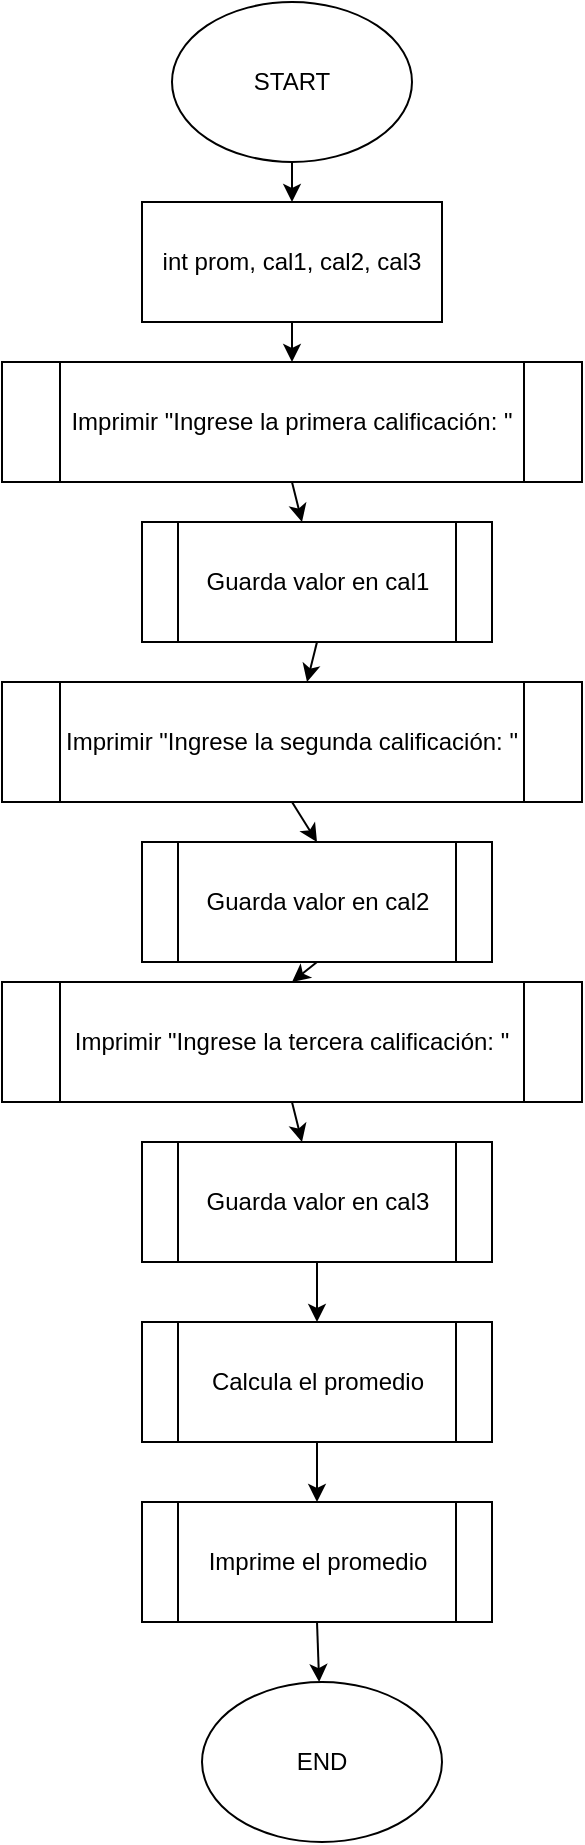 <mxfile>
    <diagram id="vNsgpQoq-vldmqDz2cmZ" name="Página-1">
        <mxGraphModel dx="1271" dy="904" grid="1" gridSize="10" guides="1" tooltips="1" connect="1" arrows="1" fold="1" page="1" pageScale="1" pageWidth="827" pageHeight="1169" math="0" shadow="0">
            <root>
                <mxCell id="0"/>
                <mxCell id="1" parent="0"/>
                <mxCell id="13" style="edgeStyle=none;html=1;exitX=0.5;exitY=1;exitDx=0;exitDy=0;entryX=0.5;entryY=0;entryDx=0;entryDy=0;" edge="1" parent="1" source="2" target="3">
                    <mxGeometry relative="1" as="geometry"/>
                </mxCell>
                <mxCell id="2" value="START" style="ellipse;whiteSpace=wrap;html=1;" vertex="1" parent="1">
                    <mxGeometry x="125" y="50" width="120" height="80" as="geometry"/>
                </mxCell>
                <mxCell id="14" style="edgeStyle=none;html=1;exitX=0.5;exitY=1;exitDx=0;exitDy=0;" edge="1" parent="1" source="3" target="4">
                    <mxGeometry relative="1" as="geometry"/>
                </mxCell>
                <mxCell id="3" value="int prom, cal1, cal2, cal3" style="rounded=0;whiteSpace=wrap;html=1;" vertex="1" parent="1">
                    <mxGeometry x="110" y="150" width="150" height="60" as="geometry"/>
                </mxCell>
                <mxCell id="15" style="edgeStyle=none;html=1;exitX=0.5;exitY=1;exitDx=0;exitDy=0;" edge="1" parent="1" source="4" target="7">
                    <mxGeometry relative="1" as="geometry"/>
                </mxCell>
                <mxCell id="4" value="Imprimir &quot;Ingrese la primera calificación: &quot;" style="shape=process;whiteSpace=wrap;html=1;backgroundOutline=1;" vertex="1" parent="1">
                    <mxGeometry x="40" y="230" width="290" height="60" as="geometry"/>
                </mxCell>
                <mxCell id="17" style="edgeStyle=none;html=1;exitX=0.5;exitY=1;exitDx=0;exitDy=0;entryX=0.5;entryY=0;entryDx=0;entryDy=0;" edge="1" parent="1" source="5" target="8">
                    <mxGeometry relative="1" as="geometry"/>
                </mxCell>
                <mxCell id="5" value="Imprimir &quot;Ingrese la segunda calificación: &quot;" style="shape=process;whiteSpace=wrap;html=1;backgroundOutline=1;" vertex="1" parent="1">
                    <mxGeometry x="40" y="390" width="290" height="60" as="geometry"/>
                </mxCell>
                <mxCell id="19" style="edgeStyle=none;html=1;exitX=0.5;exitY=1;exitDx=0;exitDy=0;" edge="1" parent="1" source="6" target="9">
                    <mxGeometry relative="1" as="geometry"/>
                </mxCell>
                <mxCell id="6" value="Imprimir &quot;Ingrese la tercera calificación: &quot;" style="shape=process;whiteSpace=wrap;html=1;backgroundOutline=1;" vertex="1" parent="1">
                    <mxGeometry x="40" y="540" width="290" height="60" as="geometry"/>
                </mxCell>
                <mxCell id="16" style="edgeStyle=none;html=1;exitX=0.5;exitY=1;exitDx=0;exitDy=0;" edge="1" parent="1" source="7" target="5">
                    <mxGeometry relative="1" as="geometry"/>
                </mxCell>
                <mxCell id="7" value="Guarda valor en cal1" style="shape=process;whiteSpace=wrap;html=1;backgroundOutline=1;" vertex="1" parent="1">
                    <mxGeometry x="110" y="310" width="175" height="60" as="geometry"/>
                </mxCell>
                <mxCell id="18" style="edgeStyle=none;html=1;exitX=0.5;exitY=1;exitDx=0;exitDy=0;entryX=0.5;entryY=0;entryDx=0;entryDy=0;" edge="1" parent="1" source="8" target="6">
                    <mxGeometry relative="1" as="geometry"/>
                </mxCell>
                <mxCell id="8" value="Guarda valor en cal2" style="shape=process;whiteSpace=wrap;html=1;backgroundOutline=1;" vertex="1" parent="1">
                    <mxGeometry x="110" y="470" width="175" height="60" as="geometry"/>
                </mxCell>
                <mxCell id="20" style="edgeStyle=none;html=1;exitX=0.5;exitY=1;exitDx=0;exitDy=0;entryX=0.5;entryY=0;entryDx=0;entryDy=0;" edge="1" parent="1" source="9" target="10">
                    <mxGeometry relative="1" as="geometry"/>
                </mxCell>
                <mxCell id="9" value="Guarda valor en cal3" style="shape=process;whiteSpace=wrap;html=1;backgroundOutline=1;" vertex="1" parent="1">
                    <mxGeometry x="110" y="620" width="175" height="60" as="geometry"/>
                </mxCell>
                <mxCell id="21" style="edgeStyle=none;html=1;exitX=0.5;exitY=1;exitDx=0;exitDy=0;entryX=0.5;entryY=0;entryDx=0;entryDy=0;" edge="1" parent="1" source="10" target="11">
                    <mxGeometry relative="1" as="geometry"/>
                </mxCell>
                <mxCell id="10" value="Calcula el promedio" style="shape=process;whiteSpace=wrap;html=1;backgroundOutline=1;" vertex="1" parent="1">
                    <mxGeometry x="110" y="710" width="175" height="60" as="geometry"/>
                </mxCell>
                <mxCell id="22" style="edgeStyle=none;html=1;exitX=0.5;exitY=1;exitDx=0;exitDy=0;" edge="1" parent="1" source="11" target="12">
                    <mxGeometry relative="1" as="geometry"/>
                </mxCell>
                <mxCell id="11" value="Imprime el promedio" style="shape=process;whiteSpace=wrap;html=1;backgroundOutline=1;" vertex="1" parent="1">
                    <mxGeometry x="110" y="800" width="175" height="60" as="geometry"/>
                </mxCell>
                <mxCell id="12" value="END" style="ellipse;whiteSpace=wrap;html=1;" vertex="1" parent="1">
                    <mxGeometry x="140" y="890" width="120" height="80" as="geometry"/>
                </mxCell>
            </root>
        </mxGraphModel>
    </diagram>
</mxfile>